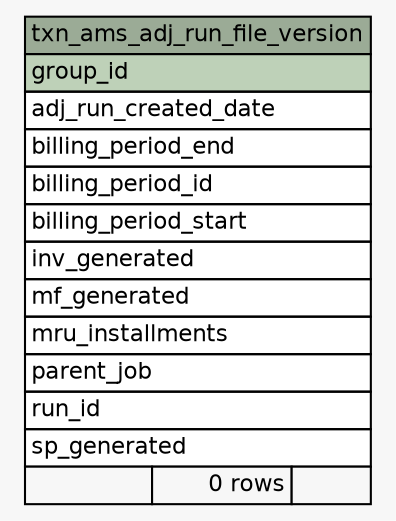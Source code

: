 // dot 2.36.0 on Mac OS X 10.12.5
// SchemaSpy rev 590
digraph "txn_ams_adj_run_file_version" {
  graph [
    rankdir="RL"
    bgcolor="#f7f7f7"
    nodesep="0.18"
    ranksep="0.46"
    fontname="Helvetica"
    fontsize="11"
  ];
  node [
    fontname="Helvetica"
    fontsize="11"
    shape="plaintext"
  ];
  edge [
    arrowsize="0.8"
  ];
  "txn_ams_adj_run_file_version" [
    label=<
    <TABLE BORDER="0" CELLBORDER="1" CELLSPACING="0" BGCOLOR="#ffffff">
      <TR><TD COLSPAN="3" BGCOLOR="#9bab96" ALIGN="CENTER">txn_ams_adj_run_file_version</TD></TR>
      <TR><TD PORT="group_id" COLSPAN="3" BGCOLOR="#bed1b8" ALIGN="LEFT">group_id</TD></TR>
      <TR><TD PORT="adj_run_created_date" COLSPAN="3" ALIGN="LEFT">adj_run_created_date</TD></TR>
      <TR><TD PORT="billing_period_end" COLSPAN="3" ALIGN="LEFT">billing_period_end</TD></TR>
      <TR><TD PORT="billing_period_id" COLSPAN="3" ALIGN="LEFT">billing_period_id</TD></TR>
      <TR><TD PORT="billing_period_start" COLSPAN="3" ALIGN="LEFT">billing_period_start</TD></TR>
      <TR><TD PORT="inv_generated" COLSPAN="3" ALIGN="LEFT">inv_generated</TD></TR>
      <TR><TD PORT="mf_generated" COLSPAN="3" ALIGN="LEFT">mf_generated</TD></TR>
      <TR><TD PORT="mru_installments" COLSPAN="3" ALIGN="LEFT">mru_installments</TD></TR>
      <TR><TD PORT="parent_job" COLSPAN="3" ALIGN="LEFT">parent_job</TD></TR>
      <TR><TD PORT="run_id" COLSPAN="3" ALIGN="LEFT">run_id</TD></TR>
      <TR><TD PORT="sp_generated" COLSPAN="3" ALIGN="LEFT">sp_generated</TD></TR>
      <TR><TD ALIGN="LEFT" BGCOLOR="#f7f7f7">  </TD><TD ALIGN="RIGHT" BGCOLOR="#f7f7f7">0 rows</TD><TD ALIGN="RIGHT" BGCOLOR="#f7f7f7">  </TD></TR>
    </TABLE>>
    URL="tables/txn_ams_adj_run_file_version.html"
    tooltip="txn_ams_adj_run_file_version"
  ];
}
